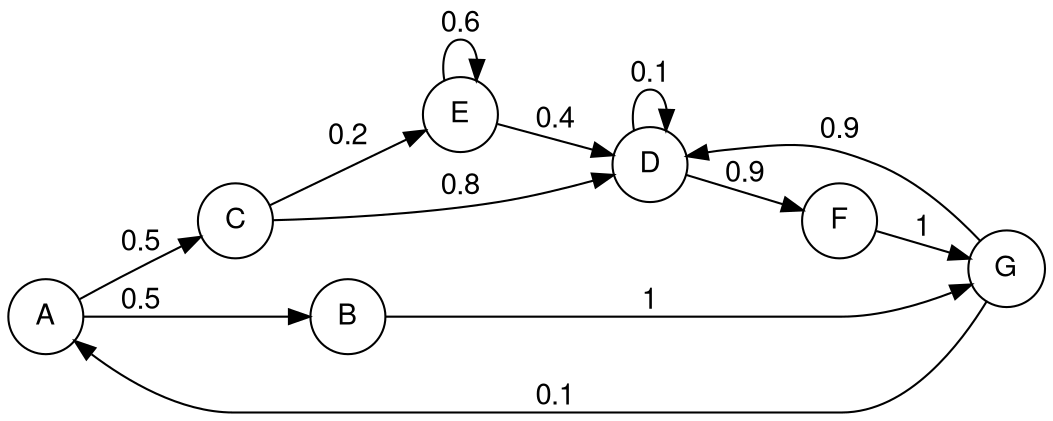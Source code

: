 /* Markov model 
Build with dot -Tsvg simple_markov.dot > simple_markov.svg */

digraph finite_state_machine {
	fontname="Helvetica,Arial,sans-serif"
	node [fontname="Helvetica,Arial,sans-serif"]
	edge [fontname="Helvetica,Arial,sans-serif"]
	rankdir=LR;
	node [shape = circle];
	A -> C [label = "0.5"];
	A -> B [label = "0.5"];
	B -> G [label = "1"];
	C -> E [label = "0.2"];
	C -> D [label = "0.8"];
	D -> F [label = "0.9"];
	D -> D [label = "0.1"];
	E -> E [label = "0.6"];
	E -> D [label = "0.4"];
	F -> G [label = "1"];
	G -> A [label = "0.1"];
	G -> D [label = "0.9"];
}
